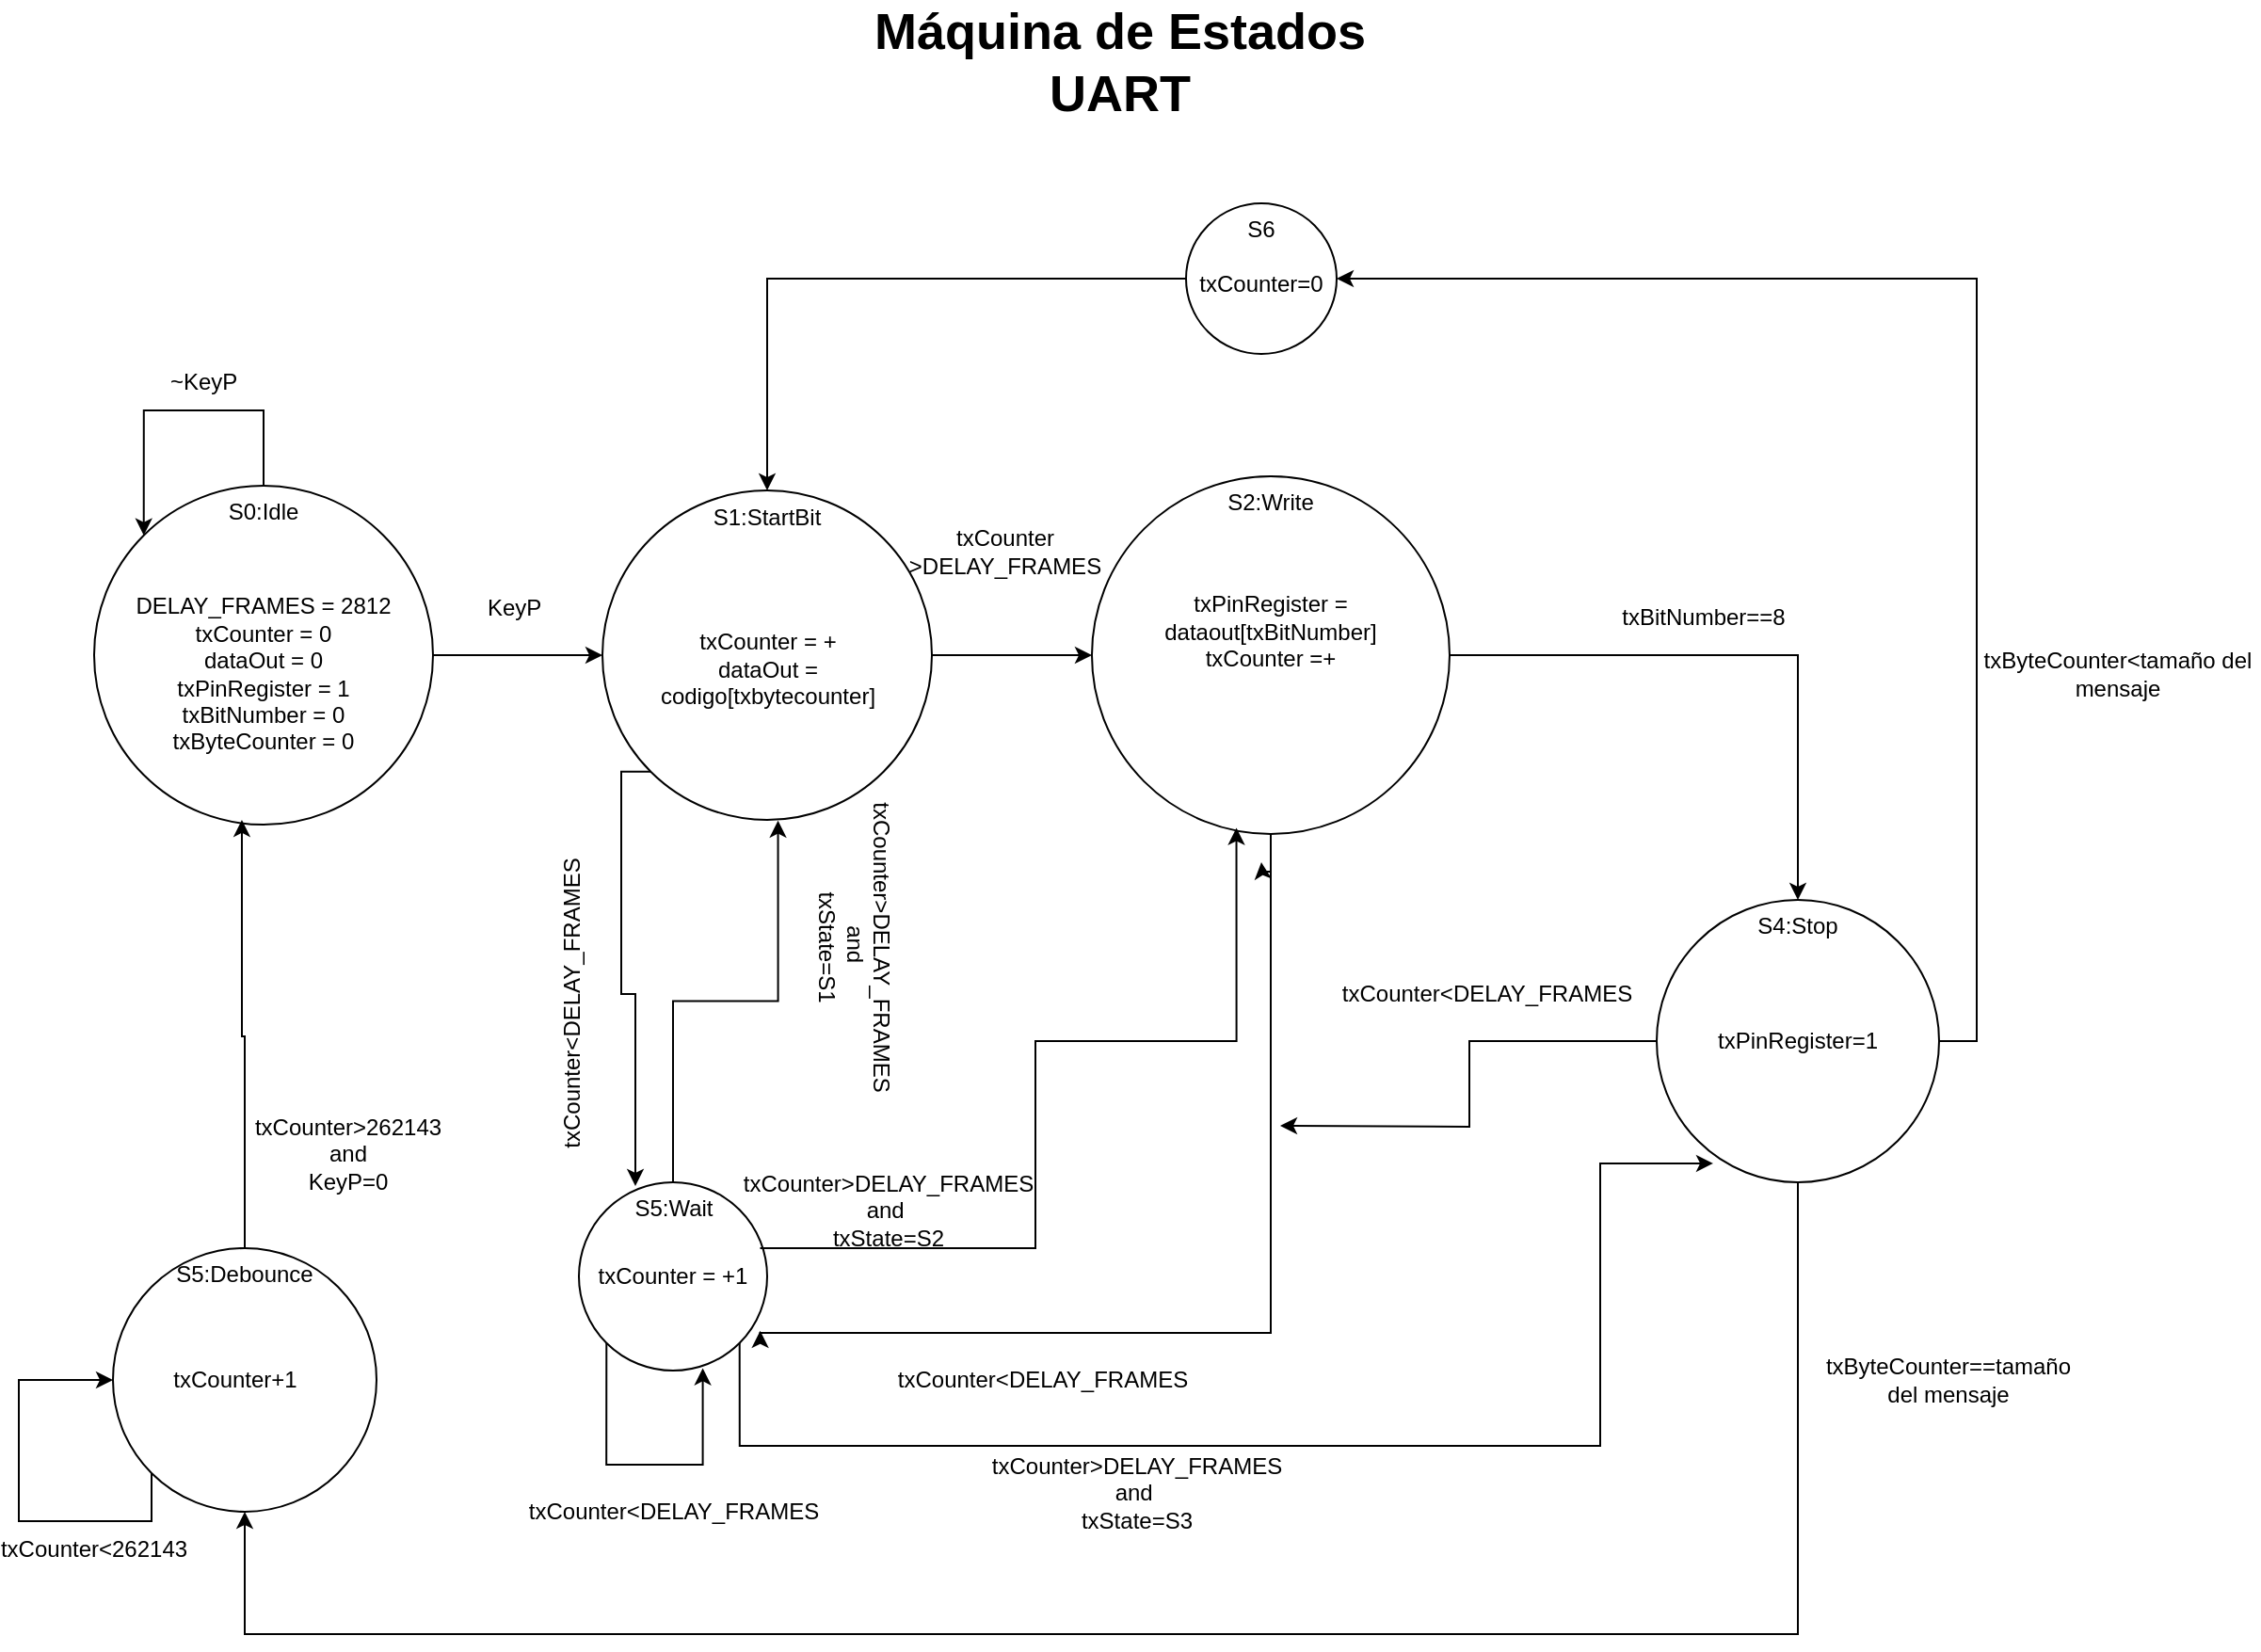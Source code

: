 <mxfile version="24.7.16">
  <diagram name="Page-1" id="dX8RFwW6KyExKRI3k3SD">
    <mxGraphModel dx="2049" dy="1077" grid="1" gridSize="10" guides="1" tooltips="1" connect="1" arrows="1" fold="1" page="1" pageScale="1" pageWidth="850" pageHeight="1100" math="0" shadow="0">
      <root>
        <mxCell id="0" />
        <mxCell id="1" parent="0" />
        <mxCell id="bQAvpz45UFUDxQ4Eum4z-7" style="edgeStyle=orthogonalEdgeStyle;rounded=0;orthogonalLoop=1;jettySize=auto;html=1;exitX=1;exitY=0.5;exitDx=0;exitDy=0;entryX=0;entryY=0.5;entryDx=0;entryDy=0;" edge="1" parent="1" source="bQAvpz45UFUDxQ4Eum4z-1" target="bQAvpz45UFUDxQ4Eum4z-2">
          <mxGeometry relative="1" as="geometry" />
        </mxCell>
        <mxCell id="bQAvpz45UFUDxQ4Eum4z-1" value="S0:Idle" style="ellipse;whiteSpace=wrap;html=1;aspect=fixed;verticalAlign=top;" vertex="1" parent="1">
          <mxGeometry x="310" y="280" width="180" height="180" as="geometry" />
        </mxCell>
        <mxCell id="bQAvpz45UFUDxQ4Eum4z-9" style="edgeStyle=orthogonalEdgeStyle;rounded=0;orthogonalLoop=1;jettySize=auto;html=1;" edge="1" parent="1" source="bQAvpz45UFUDxQ4Eum4z-2" target="bQAvpz45UFUDxQ4Eum4z-3">
          <mxGeometry relative="1" as="geometry" />
        </mxCell>
        <mxCell id="bQAvpz45UFUDxQ4Eum4z-2" value="S1:StartBit" style="ellipse;whiteSpace=wrap;html=1;aspect=fixed;verticalAlign=top;" vertex="1" parent="1">
          <mxGeometry x="580" y="282.5" width="175" height="175" as="geometry" />
        </mxCell>
        <mxCell id="bQAvpz45UFUDxQ4Eum4z-40" style="edgeStyle=orthogonalEdgeStyle;rounded=0;orthogonalLoop=1;jettySize=auto;html=1;exitX=1;exitY=0.5;exitDx=0;exitDy=0;" edge="1" parent="1" source="bQAvpz45UFUDxQ4Eum4z-3" target="bQAvpz45UFUDxQ4Eum4z-4">
          <mxGeometry relative="1" as="geometry" />
        </mxCell>
        <mxCell id="bQAvpz45UFUDxQ4Eum4z-61" style="edgeStyle=orthogonalEdgeStyle;rounded=0;orthogonalLoop=1;jettySize=auto;html=1;" edge="1" parent="1" source="bQAvpz45UFUDxQ4Eum4z-3">
          <mxGeometry relative="1" as="geometry">
            <mxPoint x="930" y="480" as="targetPoint" />
          </mxGeometry>
        </mxCell>
        <mxCell id="bQAvpz45UFUDxQ4Eum4z-3" value="S2:Write" style="ellipse;whiteSpace=wrap;html=1;aspect=fixed;verticalAlign=top;" vertex="1" parent="1">
          <mxGeometry x="840" y="275" width="190" height="190" as="geometry" />
        </mxCell>
        <mxCell id="bQAvpz45UFUDxQ4Eum4z-42" style="edgeStyle=orthogonalEdgeStyle;rounded=0;orthogonalLoop=1;jettySize=auto;html=1;exitX=0;exitY=0.5;exitDx=0;exitDy=0;" edge="1" parent="1" source="bQAvpz45UFUDxQ4Eum4z-4">
          <mxGeometry relative="1" as="geometry">
            <mxPoint x="940" y="620" as="targetPoint" />
          </mxGeometry>
        </mxCell>
        <mxCell id="bQAvpz45UFUDxQ4Eum4z-46" style="edgeStyle=orthogonalEdgeStyle;rounded=0;orthogonalLoop=1;jettySize=auto;html=1;entryX=0.5;entryY=1;entryDx=0;entryDy=0;" edge="1" parent="1" source="bQAvpz45UFUDxQ4Eum4z-4" target="bQAvpz45UFUDxQ4Eum4z-5">
          <mxGeometry relative="1" as="geometry">
            <Array as="points">
              <mxPoint x="1215" y="890" />
              <mxPoint x="390" y="890" />
            </Array>
          </mxGeometry>
        </mxCell>
        <mxCell id="bQAvpz45UFUDxQ4Eum4z-53" style="edgeStyle=orthogonalEdgeStyle;rounded=0;orthogonalLoop=1;jettySize=auto;html=1;entryX=1;entryY=0.5;entryDx=0;entryDy=0;" edge="1" parent="1" source="bQAvpz45UFUDxQ4Eum4z-4" target="bQAvpz45UFUDxQ4Eum4z-52">
          <mxGeometry relative="1" as="geometry">
            <Array as="points">
              <mxPoint x="1310" y="575" />
              <mxPoint x="1310" y="170" />
            </Array>
          </mxGeometry>
        </mxCell>
        <mxCell id="bQAvpz45UFUDxQ4Eum4z-4" value="S4:Stop" style="ellipse;whiteSpace=wrap;html=1;aspect=fixed;verticalAlign=top;" vertex="1" parent="1">
          <mxGeometry x="1140" y="500" width="150" height="150" as="geometry" />
        </mxCell>
        <mxCell id="bQAvpz45UFUDxQ4Eum4z-57" style="edgeStyle=orthogonalEdgeStyle;rounded=0;orthogonalLoop=1;jettySize=auto;html=1;exitX=0;exitY=1;exitDx=0;exitDy=0;entryX=0;entryY=0.5;entryDx=0;entryDy=0;" edge="1" parent="1" source="bQAvpz45UFUDxQ4Eum4z-5" target="bQAvpz45UFUDxQ4Eum4z-5">
          <mxGeometry relative="1" as="geometry">
            <mxPoint x="310" y="760" as="targetPoint" />
            <Array as="points">
              <mxPoint x="340" y="830" />
              <mxPoint x="270" y="830" />
              <mxPoint x="270" y="755" />
            </Array>
          </mxGeometry>
        </mxCell>
        <mxCell id="bQAvpz45UFUDxQ4Eum4z-5" value="S5:Debounce" style="ellipse;whiteSpace=wrap;html=1;aspect=fixed;verticalAlign=top;" vertex="1" parent="1">
          <mxGeometry x="320" y="685" width="140" height="140" as="geometry" />
        </mxCell>
        <mxCell id="bQAvpz45UFUDxQ4Eum4z-8" value="KeyP&amp;nbsp;" style="text;html=1;align=center;verticalAlign=middle;whiteSpace=wrap;rounded=0;" vertex="1" parent="1">
          <mxGeometry x="490" y="330" width="90" height="30" as="geometry" />
        </mxCell>
        <mxCell id="bQAvpz45UFUDxQ4Eum4z-12" style="edgeStyle=orthogonalEdgeStyle;rounded=0;orthogonalLoop=1;jettySize=auto;html=1;entryX=0.436;entryY=0.986;entryDx=0;entryDy=0;entryPerimeter=0;" edge="1" parent="1" source="bQAvpz45UFUDxQ4Eum4z-5" target="bQAvpz45UFUDxQ4Eum4z-1">
          <mxGeometry relative="1" as="geometry" />
        </mxCell>
        <mxCell id="bQAvpz45UFUDxQ4Eum4z-13" value="&lt;div&gt;DELAY_FRAMES = 2812&lt;/div&gt;&lt;div&gt;txCounter = 0&lt;/div&gt;&lt;div&gt;dataOut = 0&lt;/div&gt;&lt;div&gt;txPinRegister = 1&lt;/div&gt;&lt;div&gt;txBitNumber = 0&lt;/div&gt;&lt;div&gt;txByteCounter = 0&lt;/div&gt;" style="text;html=1;align=center;verticalAlign=middle;whiteSpace=wrap;rounded=0;" vertex="1" parent="1">
          <mxGeometry x="325" y="340" width="150" height="80" as="geometry" />
        </mxCell>
        <mxCell id="bQAvpz45UFUDxQ4Eum4z-14" value="&lt;div&gt;&lt;br&gt;&lt;/div&gt;&lt;div&gt;txCounter = +&lt;/div&gt;&lt;div style=&quot;&quot;&gt;dataOut = codigo[txbytecounter]&lt;/div&gt;" style="text;html=1;align=center;verticalAlign=middle;whiteSpace=wrap;rounded=0;" vertex="1" parent="1">
          <mxGeometry x="592.5" y="330" width="150" height="80" as="geometry" />
        </mxCell>
        <mxCell id="bQAvpz45UFUDxQ4Eum4z-15" style="edgeStyle=orthogonalEdgeStyle;rounded=0;orthogonalLoop=1;jettySize=auto;html=1;exitX=0.5;exitY=0;exitDx=0;exitDy=0;entryX=0;entryY=0;entryDx=0;entryDy=0;" edge="1" parent="1" source="bQAvpz45UFUDxQ4Eum4z-1" target="bQAvpz45UFUDxQ4Eum4z-1">
          <mxGeometry relative="1" as="geometry">
            <Array as="points">
              <mxPoint x="400" y="240" />
              <mxPoint x="336" y="240" />
            </Array>
          </mxGeometry>
        </mxCell>
        <mxCell id="bQAvpz45UFUDxQ4Eum4z-16" value="~KeyP&amp;nbsp;" style="text;html=1;align=center;verticalAlign=middle;whiteSpace=wrap;rounded=0;" vertex="1" parent="1">
          <mxGeometry x="325" y="210" width="90" height="30" as="geometry" />
        </mxCell>
        <mxCell id="bQAvpz45UFUDxQ4Eum4z-18" value="txCounter&amp;lt;DELAY_FRAMES" style="text;html=1;align=center;verticalAlign=middle;whiteSpace=wrap;rounded=0;rotation=-90;" vertex="1" parent="1">
          <mxGeometry x="480" y="540" width="167.5" height="30" as="geometry" />
        </mxCell>
        <mxCell id="bQAvpz45UFUDxQ4Eum4z-19" value="txCounter&lt;div&gt;&lt;span style=&quot;background-color: initial;&quot;&gt;&amp;gt;DELAY_FRAMES&lt;/span&gt;&lt;/div&gt;" style="text;html=1;align=center;verticalAlign=middle;whiteSpace=wrap;rounded=0;" vertex="1" parent="1">
          <mxGeometry x="710" y="300" width="167.5" height="30" as="geometry" />
        </mxCell>
        <mxCell id="bQAvpz45UFUDxQ4Eum4z-20" value="&lt;div&gt;&lt;br&gt;&lt;/div&gt;&lt;div&gt;txPinRegister = dataout[txBitNumber]&lt;/div&gt;&lt;div&gt;txCounter =+&lt;/div&gt;" style="text;html=1;align=center;verticalAlign=middle;whiteSpace=wrap;rounded=0;" vertex="1" parent="1">
          <mxGeometry x="860" y="310" width="150" height="80" as="geometry" />
        </mxCell>
        <mxCell id="bQAvpz45UFUDxQ4Eum4z-22" value="txCounter&amp;lt;DELAY_FRAMES" style="text;html=1;align=center;verticalAlign=middle;whiteSpace=wrap;rounded=0;rotation=0;" vertex="1" parent="1">
          <mxGeometry x="960" y="530" width="180" height="40" as="geometry" />
        </mxCell>
        <mxCell id="bQAvpz45UFUDxQ4Eum4z-43" style="edgeStyle=orthogonalEdgeStyle;rounded=0;orthogonalLoop=1;jettySize=auto;html=1;exitX=1;exitY=1;exitDx=0;exitDy=0;entryX=0.2;entryY=0.933;entryDx=0;entryDy=0;entryPerimeter=0;" edge="1" parent="1" source="bQAvpz45UFUDxQ4Eum4z-23" target="bQAvpz45UFUDxQ4Eum4z-4">
          <mxGeometry relative="1" as="geometry">
            <mxPoint x="1110" y="690" as="targetPoint" />
            <Array as="points">
              <mxPoint x="653" y="790" />
              <mxPoint x="1110" y="790" />
              <mxPoint x="1110" y="640" />
            </Array>
          </mxGeometry>
        </mxCell>
        <mxCell id="bQAvpz45UFUDxQ4Eum4z-23" value="S5:Wait" style="ellipse;whiteSpace=wrap;html=1;aspect=fixed;verticalAlign=top;" vertex="1" parent="1">
          <mxGeometry x="567.5" y="650" width="100" height="100" as="geometry" />
        </mxCell>
        <mxCell id="bQAvpz45UFUDxQ4Eum4z-24" value="txCounter = +1" style="text;html=1;align=center;verticalAlign=middle;whiteSpace=wrap;rounded=0;" vertex="1" parent="1">
          <mxGeometry x="571.25" y="685" width="92.5" height="30" as="geometry" />
        </mxCell>
        <mxCell id="bQAvpz45UFUDxQ4Eum4z-26" value="txCounter&amp;lt;DELAY_FRAMES" style="text;html=1;align=center;verticalAlign=middle;whiteSpace=wrap;rounded=0;" vertex="1" parent="1">
          <mxGeometry x="533.75" y="810" width="167.5" height="30" as="geometry" />
        </mxCell>
        <mxCell id="bQAvpz45UFUDxQ4Eum4z-28" value="txCounter&amp;gt;DELAY_FRAMES&lt;div&gt;and&amp;nbsp;&lt;/div&gt;&lt;div&gt;txState=S1&lt;/div&gt;" style="text;html=1;align=center;verticalAlign=middle;whiteSpace=wrap;rounded=0;rotation=90;" vertex="1" parent="1">
          <mxGeometry x="630" y="510" width="167.5" height="30" as="geometry" />
        </mxCell>
        <mxCell id="bQAvpz45UFUDxQ4Eum4z-32" value="txCounter&amp;gt;DELAY_FRAMES&lt;div&gt;and&amp;nbsp;&lt;/div&gt;&lt;div&gt;txState=S2&lt;/div&gt;" style="text;html=1;align=center;verticalAlign=middle;whiteSpace=wrap;rounded=0;rotation=0;" vertex="1" parent="1">
          <mxGeometry x="647.5" y="650" width="167.5" height="30" as="geometry" />
        </mxCell>
        <mxCell id="bQAvpz45UFUDxQ4Eum4z-34" style="edgeStyle=orthogonalEdgeStyle;rounded=0;orthogonalLoop=1;jettySize=auto;html=1;entryX=0.533;entryY=1.002;entryDx=0;entryDy=0;entryPerimeter=0;" edge="1" parent="1" source="bQAvpz45UFUDxQ4Eum4z-23" target="bQAvpz45UFUDxQ4Eum4z-2">
          <mxGeometry relative="1" as="geometry" />
        </mxCell>
        <mxCell id="bQAvpz45UFUDxQ4Eum4z-35" style="edgeStyle=orthogonalEdgeStyle;rounded=0;orthogonalLoop=1;jettySize=auto;html=1;exitX=0;exitY=1;exitDx=0;exitDy=0;entryX=0.3;entryY=0.02;entryDx=0;entryDy=0;entryPerimeter=0;" edge="1" parent="1" source="bQAvpz45UFUDxQ4Eum4z-2" target="bQAvpz45UFUDxQ4Eum4z-23">
          <mxGeometry relative="1" as="geometry">
            <Array as="points">
              <mxPoint x="590" y="432" />
              <mxPoint x="590" y="550" />
              <mxPoint x="598" y="550" />
            </Array>
          </mxGeometry>
        </mxCell>
        <mxCell id="bQAvpz45UFUDxQ4Eum4z-36" style="edgeStyle=orthogonalEdgeStyle;rounded=0;orthogonalLoop=1;jettySize=auto;html=1;exitX=0;exitY=1;exitDx=0;exitDy=0;entryX=0.658;entryY=0.987;entryDx=0;entryDy=0;entryPerimeter=0;" edge="1" parent="1" source="bQAvpz45UFUDxQ4Eum4z-23" target="bQAvpz45UFUDxQ4Eum4z-23">
          <mxGeometry relative="1" as="geometry">
            <Array as="points">
              <mxPoint x="582" y="800" />
              <mxPoint x="633" y="800" />
            </Array>
          </mxGeometry>
        </mxCell>
        <mxCell id="bQAvpz45UFUDxQ4Eum4z-37" style="edgeStyle=orthogonalEdgeStyle;rounded=0;orthogonalLoop=1;jettySize=auto;html=1;exitX=1;exitY=0;exitDx=0;exitDy=0;entryX=0.404;entryY=0.983;entryDx=0;entryDy=0;entryPerimeter=0;" edge="1" parent="1" source="bQAvpz45UFUDxQ4Eum4z-24" target="bQAvpz45UFUDxQ4Eum4z-3">
          <mxGeometry relative="1" as="geometry">
            <Array as="points">
              <mxPoint x="810" y="685" />
              <mxPoint x="810" y="575" />
              <mxPoint x="917" y="575" />
            </Array>
          </mxGeometry>
        </mxCell>
        <mxCell id="bQAvpz45UFUDxQ4Eum4z-38" style="edgeStyle=orthogonalEdgeStyle;rounded=0;orthogonalLoop=1;jettySize=auto;html=1;entryX=0.963;entryY=0.789;entryDx=0;entryDy=0;entryPerimeter=0;" edge="1" parent="1" source="bQAvpz45UFUDxQ4Eum4z-3" target="bQAvpz45UFUDxQ4Eum4z-23">
          <mxGeometry relative="1" as="geometry">
            <Array as="points">
              <mxPoint x="935" y="730" />
              <mxPoint x="664" y="730" />
            </Array>
          </mxGeometry>
        </mxCell>
        <mxCell id="bQAvpz45UFUDxQ4Eum4z-39" value="txCounter&amp;lt;DELAY_FRAMES" style="text;html=1;align=center;verticalAlign=middle;whiteSpace=wrap;rounded=0;" vertex="1" parent="1">
          <mxGeometry x="730" y="740" width="167.5" height="30" as="geometry" />
        </mxCell>
        <mxCell id="bQAvpz45UFUDxQ4Eum4z-41" value="txBitNumber==8" style="text;html=1;align=center;verticalAlign=middle;whiteSpace=wrap;rounded=0;" vertex="1" parent="1">
          <mxGeometry x="1120" y="335" width="90" height="30" as="geometry" />
        </mxCell>
        <mxCell id="bQAvpz45UFUDxQ4Eum4z-44" value="txCounter&amp;gt;DELAY_FRAMES&lt;div&gt;and&amp;nbsp;&lt;/div&gt;&lt;div&gt;txState=S3&lt;/div&gt;" style="text;html=1;align=center;verticalAlign=middle;whiteSpace=wrap;rounded=0;rotation=0;" vertex="1" parent="1">
          <mxGeometry x="780" y="800" width="167.5" height="30" as="geometry" />
        </mxCell>
        <mxCell id="bQAvpz45UFUDxQ4Eum4z-47" value="txByteCounter==tamaño del mensaje" style="text;html=1;align=center;verticalAlign=middle;whiteSpace=wrap;rounded=0;" vertex="1" parent="1">
          <mxGeometry x="1220" y="740" width="150" height="30" as="geometry" />
        </mxCell>
        <mxCell id="bQAvpz45UFUDxQ4Eum4z-49" value="txByteCounter&amp;lt;tamaño del mensaje" style="text;html=1;align=center;verticalAlign=middle;whiteSpace=wrap;rounded=0;" vertex="1" parent="1">
          <mxGeometry x="1310" y="365" width="150" height="30" as="geometry" />
        </mxCell>
        <mxCell id="bQAvpz45UFUDxQ4Eum4z-50" value="txPinRegister=1" style="text;html=1;align=center;verticalAlign=middle;whiteSpace=wrap;rounded=0;" vertex="1" parent="1">
          <mxGeometry x="1185" y="560" width="60" height="30" as="geometry" />
        </mxCell>
        <mxCell id="bQAvpz45UFUDxQ4Eum4z-54" style="edgeStyle=orthogonalEdgeStyle;rounded=0;orthogonalLoop=1;jettySize=auto;html=1;" edge="1" parent="1" source="bQAvpz45UFUDxQ4Eum4z-52" target="bQAvpz45UFUDxQ4Eum4z-2">
          <mxGeometry relative="1" as="geometry" />
        </mxCell>
        <mxCell id="bQAvpz45UFUDxQ4Eum4z-52" value="S6&lt;div&gt;&lt;br&gt;&lt;/div&gt;&lt;div&gt;txCounter=0&lt;/div&gt;" style="ellipse;whiteSpace=wrap;html=1;aspect=fixed;verticalAlign=top;" vertex="1" parent="1">
          <mxGeometry x="890" y="130" width="80" height="80" as="geometry" />
        </mxCell>
        <mxCell id="bQAvpz45UFUDxQ4Eum4z-55" value="txCounter+1" style="text;html=1;align=center;verticalAlign=middle;whiteSpace=wrap;rounded=0;" vertex="1" parent="1">
          <mxGeometry x="355" y="740" width="60" height="30" as="geometry" />
        </mxCell>
        <mxCell id="bQAvpz45UFUDxQ4Eum4z-58" value="txCounter&amp;lt;262143" style="text;html=1;align=center;verticalAlign=middle;whiteSpace=wrap;rounded=0;" vertex="1" parent="1">
          <mxGeometry x="280" y="830" width="60" height="30" as="geometry" />
        </mxCell>
        <mxCell id="bQAvpz45UFUDxQ4Eum4z-59" value="txCounter&amp;gt;262143&lt;div&gt;and&lt;/div&gt;&lt;div&gt;KeyP=0&lt;/div&gt;" style="text;html=1;align=center;verticalAlign=middle;whiteSpace=wrap;rounded=0;" vertex="1" parent="1">
          <mxGeometry x="415" y="620" width="60" height="30" as="geometry" />
        </mxCell>
        <mxCell id="bQAvpz45UFUDxQ4Eum4z-60" value="Máquina de Estados UART" style="text;html=1;align=center;verticalAlign=middle;whiteSpace=wrap;rounded=0;fontSize=27;fontStyle=1" vertex="1" parent="1">
          <mxGeometry x="710" y="40" width="290" height="30" as="geometry" />
        </mxCell>
      </root>
    </mxGraphModel>
  </diagram>
</mxfile>

